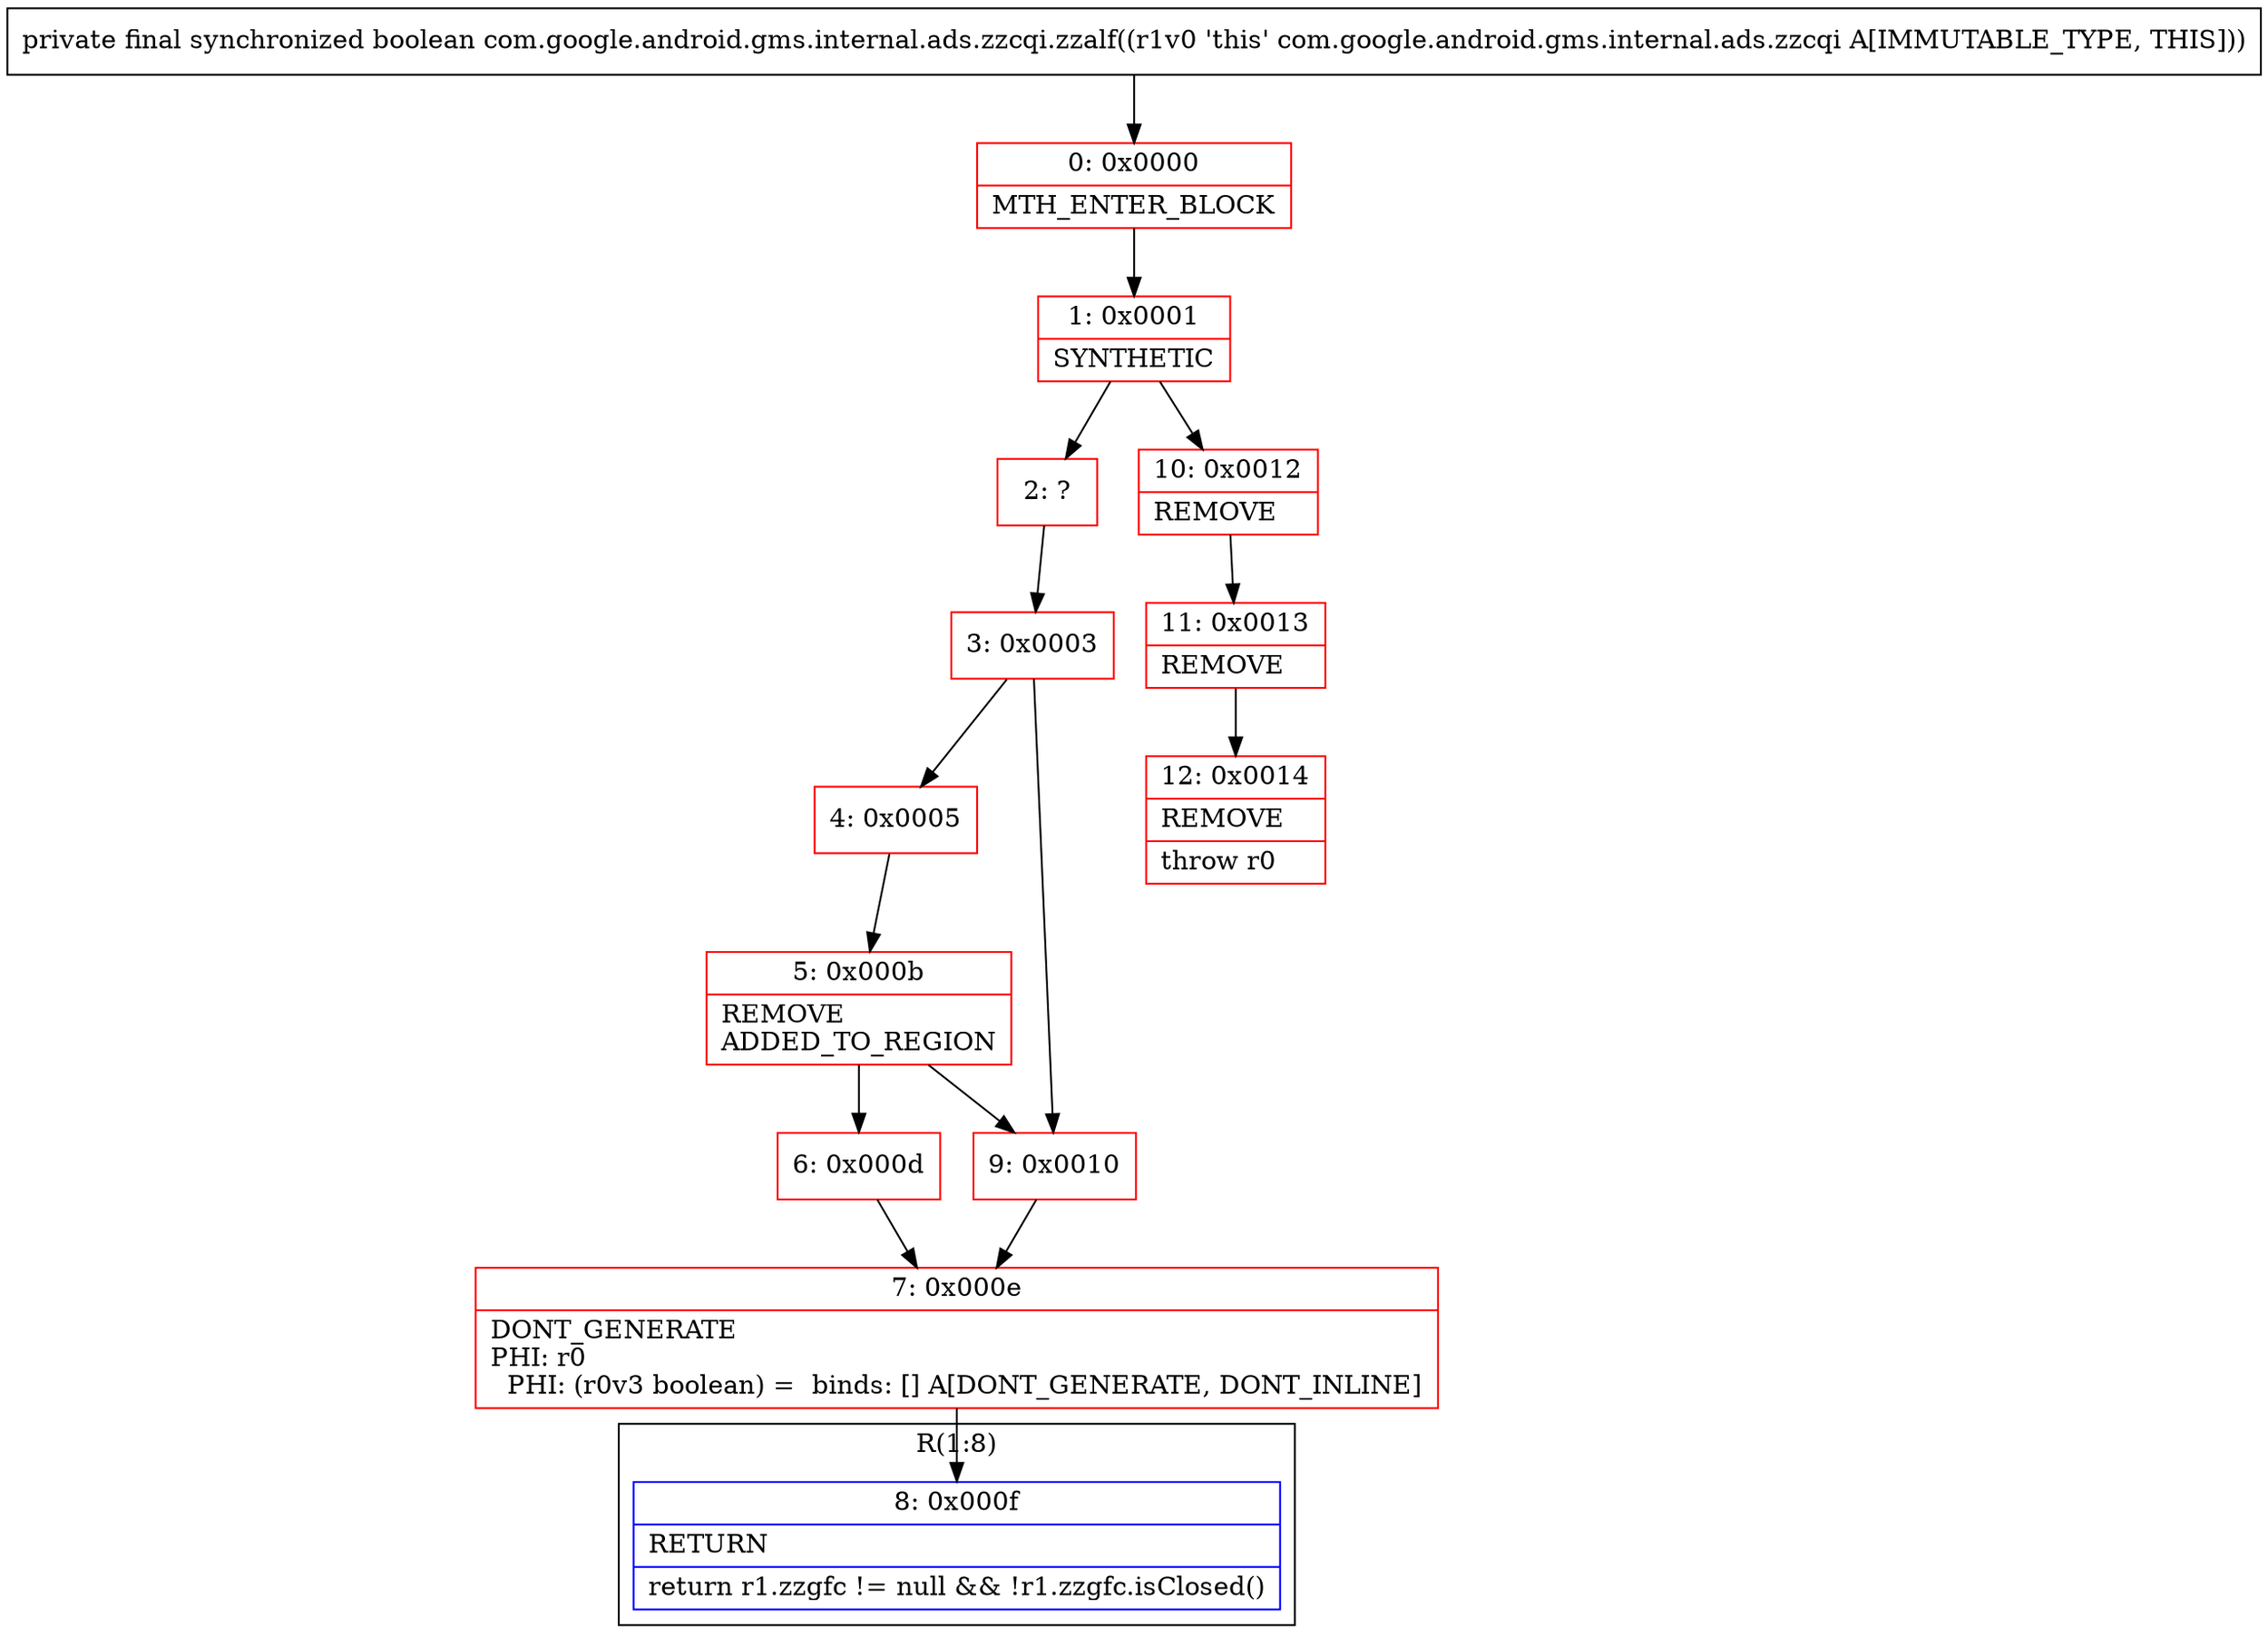 digraph "CFG forcom.google.android.gms.internal.ads.zzcqi.zzalf()Z" {
subgraph cluster_Region_965750783 {
label = "R(1:8)";
node [shape=record,color=blue];
Node_8 [shape=record,label="{8\:\ 0x000f|RETURN\l|return r1.zzgfc != null && !r1.zzgfc.isClosed()\l}"];
}
Node_0 [shape=record,color=red,label="{0\:\ 0x0000|MTH_ENTER_BLOCK\l}"];
Node_1 [shape=record,color=red,label="{1\:\ 0x0001|SYNTHETIC\l}"];
Node_2 [shape=record,color=red,label="{2\:\ ?}"];
Node_3 [shape=record,color=red,label="{3\:\ 0x0003}"];
Node_4 [shape=record,color=red,label="{4\:\ 0x0005}"];
Node_5 [shape=record,color=red,label="{5\:\ 0x000b|REMOVE\lADDED_TO_REGION\l}"];
Node_6 [shape=record,color=red,label="{6\:\ 0x000d}"];
Node_7 [shape=record,color=red,label="{7\:\ 0x000e|DONT_GENERATE\lPHI: r0 \l  PHI: (r0v3 boolean) =  binds: [] A[DONT_GENERATE, DONT_INLINE]\l}"];
Node_9 [shape=record,color=red,label="{9\:\ 0x0010}"];
Node_10 [shape=record,color=red,label="{10\:\ 0x0012|REMOVE\l}"];
Node_11 [shape=record,color=red,label="{11\:\ 0x0013|REMOVE\l}"];
Node_12 [shape=record,color=red,label="{12\:\ 0x0014|REMOVE\l|throw r0\l}"];
MethodNode[shape=record,label="{private final synchronized boolean com.google.android.gms.internal.ads.zzcqi.zzalf((r1v0 'this' com.google.android.gms.internal.ads.zzcqi A[IMMUTABLE_TYPE, THIS])) }"];
MethodNode -> Node_0;
Node_0 -> Node_1;
Node_1 -> Node_2;
Node_1 -> Node_10;
Node_2 -> Node_3;
Node_3 -> Node_4;
Node_3 -> Node_9;
Node_4 -> Node_5;
Node_5 -> Node_6;
Node_5 -> Node_9;
Node_6 -> Node_7;
Node_7 -> Node_8;
Node_9 -> Node_7;
Node_10 -> Node_11;
Node_11 -> Node_12;
}

